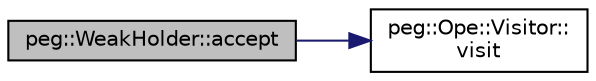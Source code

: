 digraph "peg::WeakHolder::accept"
{
 // LATEX_PDF_SIZE
  edge [fontname="Helvetica",fontsize="10",labelfontname="Helvetica",labelfontsize="10"];
  node [fontname="Helvetica",fontsize="10",shape=record];
  rankdir="LR";
  Node1 [label="peg::WeakHolder::accept",height=0.2,width=0.4,color="black", fillcolor="grey75", style="filled", fontcolor="black",tooltip=" "];
  Node1 -> Node2 [color="midnightblue",fontsize="10",style="solid"];
  Node2 [label="peg::Ope::Visitor::\lvisit",height=0.2,width=0.4,color="black", fillcolor="white", style="filled",URL="$structpeg_1_1Ope_1_1Visitor.html#ade8440f9ed92da93693329208ba10381",tooltip=" "];
}
